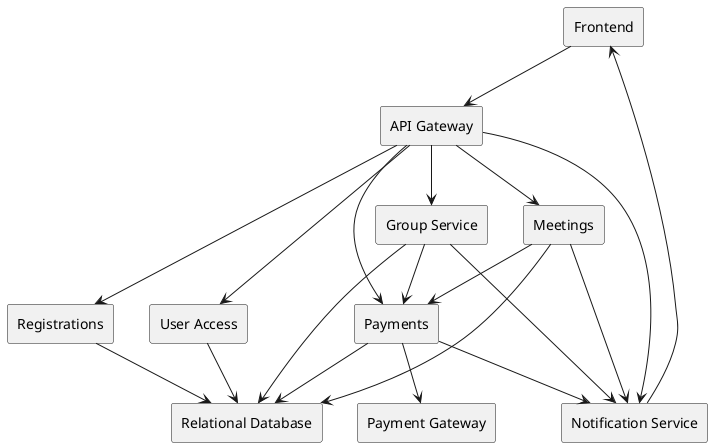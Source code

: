 @startuml
'Community Meeting Management Platform � High-level components
skinparam componentStyle rectangle

[Frontend] as WebClient
[API Gateway] as APIGateway
[User Access] as UserAccess
[Registrations] as Registrations
[Group Service] as GroupService
[Meetings] as MeetingService
[Payments] as PaymentService
[Notification Service] as NotificationService
[Payment Gateway] as PaymentGateway
[Relational Database] as Database

WebClient --> APIGateway

APIGateway --> UserAccess
APIGateway --> Registrations
APIGateway --> GroupService
APIGateway --> MeetingService
APIGateway --> PaymentService
APIGateway --> NotificationService

UserAccess --> Database
Registrations --> Database
GroupService --> Database
MeetingService --> Database
PaymentService --> Database

GroupService --> PaymentService
MeetingService --> PaymentService

PaymentService --> PaymentGateway
PaymentService --> NotificationService
GroupService --> NotificationService
MeetingService --> NotificationService

NotificationService --> WebClient
@enduml